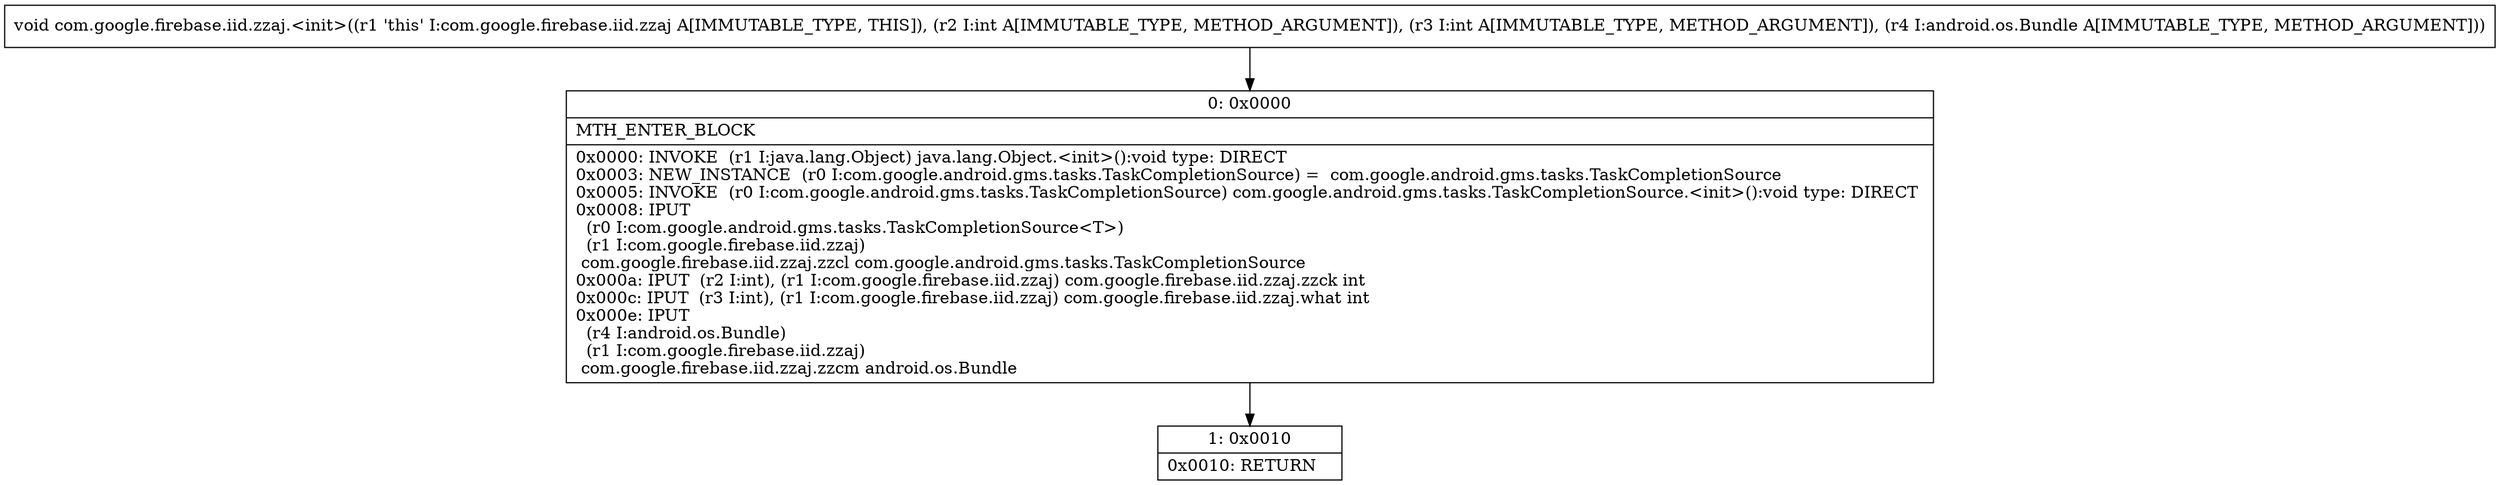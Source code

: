 digraph "CFG forcom.google.firebase.iid.zzaj.\<init\>(IILandroid\/os\/Bundle;)V" {
Node_0 [shape=record,label="{0\:\ 0x0000|MTH_ENTER_BLOCK\l|0x0000: INVOKE  (r1 I:java.lang.Object) java.lang.Object.\<init\>():void type: DIRECT \l0x0003: NEW_INSTANCE  (r0 I:com.google.android.gms.tasks.TaskCompletionSource) =  com.google.android.gms.tasks.TaskCompletionSource \l0x0005: INVOKE  (r0 I:com.google.android.gms.tasks.TaskCompletionSource) com.google.android.gms.tasks.TaskCompletionSource.\<init\>():void type: DIRECT \l0x0008: IPUT  \l  (r0 I:com.google.android.gms.tasks.TaskCompletionSource\<T\>)\l  (r1 I:com.google.firebase.iid.zzaj)\l com.google.firebase.iid.zzaj.zzcl com.google.android.gms.tasks.TaskCompletionSource \l0x000a: IPUT  (r2 I:int), (r1 I:com.google.firebase.iid.zzaj) com.google.firebase.iid.zzaj.zzck int \l0x000c: IPUT  (r3 I:int), (r1 I:com.google.firebase.iid.zzaj) com.google.firebase.iid.zzaj.what int \l0x000e: IPUT  \l  (r4 I:android.os.Bundle)\l  (r1 I:com.google.firebase.iid.zzaj)\l com.google.firebase.iid.zzaj.zzcm android.os.Bundle \l}"];
Node_1 [shape=record,label="{1\:\ 0x0010|0x0010: RETURN   \l}"];
MethodNode[shape=record,label="{void com.google.firebase.iid.zzaj.\<init\>((r1 'this' I:com.google.firebase.iid.zzaj A[IMMUTABLE_TYPE, THIS]), (r2 I:int A[IMMUTABLE_TYPE, METHOD_ARGUMENT]), (r3 I:int A[IMMUTABLE_TYPE, METHOD_ARGUMENT]), (r4 I:android.os.Bundle A[IMMUTABLE_TYPE, METHOD_ARGUMENT])) }"];
MethodNode -> Node_0;
Node_0 -> Node_1;
}

